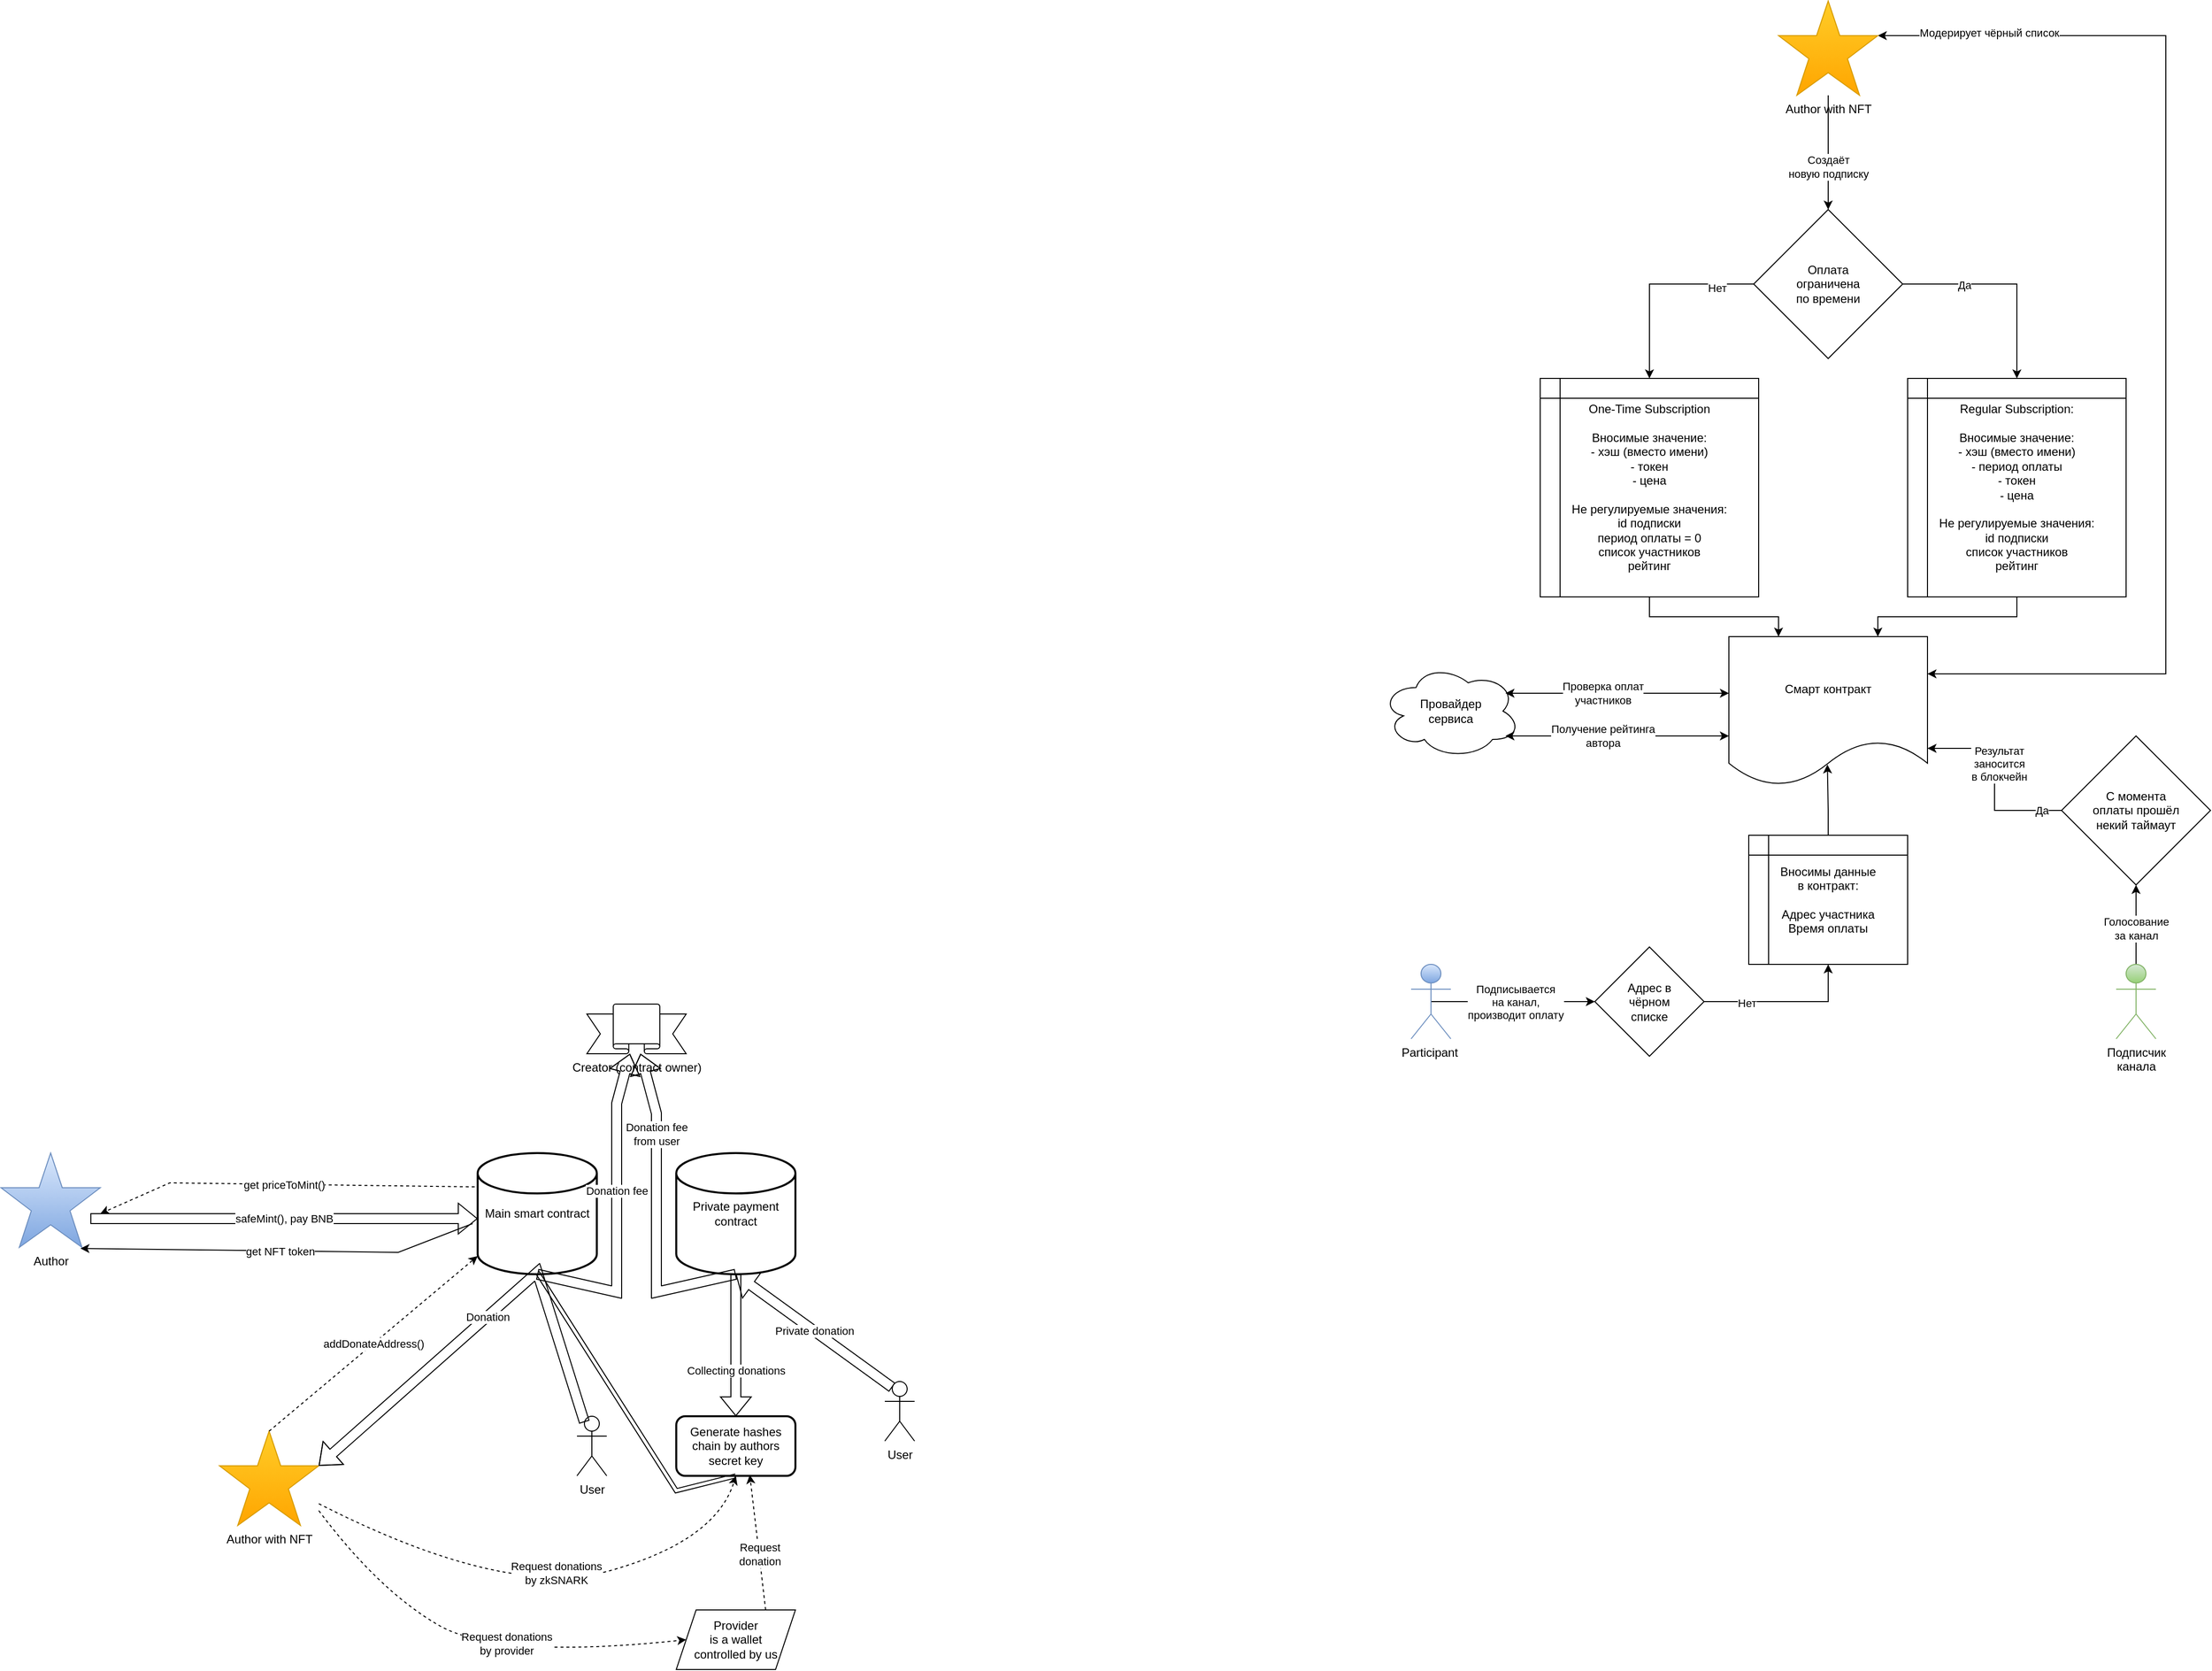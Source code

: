 <mxfile version="21.1.8" type="device">
  <diagram id="C5RBs43oDa-KdzZeNtuy" name="Page-1">
    <mxGraphModel dx="2049" dy="2260" grid="1" gridSize="10" guides="1" tooltips="1" connect="1" arrows="1" fold="1" page="1" pageScale="1" pageWidth="827" pageHeight="1169" math="0" shadow="0">
      <root>
        <mxCell id="WIyWlLk6GJQsqaUBKTNV-0" />
        <mxCell id="WIyWlLk6GJQsqaUBKTNV-1" parent="WIyWlLk6GJQsqaUBKTNV-0" />
        <mxCell id="xz_jrUkNwj7nFp_zfLoB-0" value="Author" style="verticalLabelPosition=bottom;verticalAlign=top;html=1;shape=mxgraph.basic.star;fillColor=#dae8fc;strokeColor=#6c8ebf;gradientColor=#7ea6e0;" parent="WIyWlLk6GJQsqaUBKTNV-1" vertex="1">
          <mxGeometry x="90" y="80" width="100" height="95" as="geometry" />
        </mxCell>
        <mxCell id="xz_jrUkNwj7nFp_zfLoB-6" value="Main smart contract" style="strokeWidth=2;html=1;shape=mxgraph.flowchart.database;whiteSpace=wrap;" parent="WIyWlLk6GJQsqaUBKTNV-1" vertex="1">
          <mxGeometry x="570" y="80" width="120" height="122" as="geometry" />
        </mxCell>
        <mxCell id="xz_jrUkNwj7nFp_zfLoB-13" value="" style="endArrow=classic;html=1;rounded=0;exitX=-0.025;exitY=0.279;exitDx=0;exitDy=0;exitPerimeter=0;dashed=1;" parent="WIyWlLk6GJQsqaUBKTNV-1" source="xz_jrUkNwj7nFp_zfLoB-6" edge="1">
          <mxGeometry relative="1" as="geometry">
            <mxPoint x="350" y="30" as="sourcePoint" />
            <mxPoint x="190" y="141" as="targetPoint" />
            <Array as="points">
              <mxPoint x="260" y="110" />
            </Array>
          </mxGeometry>
        </mxCell>
        <mxCell id="xz_jrUkNwj7nFp_zfLoB-14" value="get&amp;nbsp;priceToMint()" style="edgeLabel;resizable=0;html=1;align=center;verticalAlign=middle;" parent="xz_jrUkNwj7nFp_zfLoB-13" connectable="0" vertex="1">
          <mxGeometry relative="1" as="geometry" />
        </mxCell>
        <mxCell id="xz_jrUkNwj7nFp_zfLoB-15" value="" style="endArrow=classic;html=1;rounded=0;shape=flexArrow;" parent="WIyWlLk6GJQsqaUBKTNV-1" edge="1">
          <mxGeometry relative="1" as="geometry">
            <mxPoint x="180" y="146" as="sourcePoint" />
            <mxPoint x="570" y="146" as="targetPoint" />
          </mxGeometry>
        </mxCell>
        <mxCell id="xz_jrUkNwj7nFp_zfLoB-16" value="safeMint(), pay BNB" style="edgeLabel;resizable=0;html=1;align=center;verticalAlign=middle;" parent="xz_jrUkNwj7nFp_zfLoB-15" connectable="0" vertex="1">
          <mxGeometry relative="1" as="geometry" />
        </mxCell>
        <mxCell id="xz_jrUkNwj7nFp_zfLoB-17" value="" style="endArrow=classic;html=1;rounded=0;entryX=1;entryY=0.367;entryDx=0;entryDy=0;entryPerimeter=0;exitX=-0.042;exitY=0.582;exitDx=0;exitDy=0;exitPerimeter=0;" parent="WIyWlLk6GJQsqaUBKTNV-1" source="xz_jrUkNwj7nFp_zfLoB-6" edge="1">
          <mxGeometry relative="1" as="geometry">
            <mxPoint x="567" y="175" as="sourcePoint" />
            <mxPoint x="170" y="176" as="targetPoint" />
            <Array as="points">
              <mxPoint x="490" y="180" />
            </Array>
          </mxGeometry>
        </mxCell>
        <mxCell id="xz_jrUkNwj7nFp_zfLoB-18" value="get NFT token" style="edgeLabel;resizable=0;html=1;align=center;verticalAlign=middle;" parent="xz_jrUkNwj7nFp_zfLoB-17" connectable="0" vertex="1">
          <mxGeometry relative="1" as="geometry" />
        </mxCell>
        <mxCell id="xz_jrUkNwj7nFp_zfLoB-19" value="Author with NFT" style="verticalLabelPosition=bottom;verticalAlign=top;html=1;shape=mxgraph.basic.star;fillColor=#ffcd28;strokeColor=#d79b00;gradientColor=#ffa500;" parent="WIyWlLk6GJQsqaUBKTNV-1" vertex="1">
          <mxGeometry x="310" y="360" width="100" height="95" as="geometry" />
        </mxCell>
        <mxCell id="xz_jrUkNwj7nFp_zfLoB-21" value="" style="endArrow=classic;html=1;rounded=0;exitX=0.5;exitY=0;exitDx=0;exitDy=0;exitPerimeter=0;entryX=0;entryY=0.85;entryDx=0;entryDy=0;entryPerimeter=0;dashed=1;" parent="WIyWlLk6GJQsqaUBKTNV-1" source="xz_jrUkNwj7nFp_zfLoB-19" target="xz_jrUkNwj7nFp_zfLoB-6" edge="1">
          <mxGeometry relative="1" as="geometry">
            <mxPoint x="190" y="340" as="sourcePoint" />
            <mxPoint x="460" y="350" as="targetPoint" />
          </mxGeometry>
        </mxCell>
        <mxCell id="xz_jrUkNwj7nFp_zfLoB-22" value="addDonateAddress()" style="edgeLabel;resizable=0;html=1;align=center;verticalAlign=middle;" parent="xz_jrUkNwj7nFp_zfLoB-21" connectable="0" vertex="1">
          <mxGeometry relative="1" as="geometry" />
        </mxCell>
        <mxCell id="xz_jrUkNwj7nFp_zfLoB-23" value="User" style="shape=umlActor;verticalLabelPosition=bottom;verticalAlign=top;html=1;outlineConnect=0;" parent="WIyWlLk6GJQsqaUBKTNV-1" vertex="1">
          <mxGeometry x="670" y="345" width="30" height="60" as="geometry" />
        </mxCell>
        <mxCell id="xz_jrUkNwj7nFp_zfLoB-24" value="Creator (contract owner)" style="verticalLabelPosition=bottom;verticalAlign=top;html=1;shape=mxgraph.basic.banner" parent="WIyWlLk6GJQsqaUBKTNV-1" vertex="1">
          <mxGeometry x="680" y="-70" width="100" height="50" as="geometry" />
        </mxCell>
        <mxCell id="xz_jrUkNwj7nFp_zfLoB-26" value="" style="endArrow=classic;html=1;rounded=0;exitX=0.25;exitY=0.1;exitDx=0;exitDy=0;exitPerimeter=0;entryX=1;entryY=0.367;entryDx=0;entryDy=0;entryPerimeter=0;shape=flexArrow;" parent="WIyWlLk6GJQsqaUBKTNV-1" source="xz_jrUkNwj7nFp_zfLoB-23" target="xz_jrUkNwj7nFp_zfLoB-19" edge="1">
          <mxGeometry relative="1" as="geometry">
            <mxPoint x="340" y="390" as="sourcePoint" />
            <mxPoint x="430" y="430" as="targetPoint" />
            <Array as="points">
              <mxPoint x="630" y="200" />
            </Array>
          </mxGeometry>
        </mxCell>
        <mxCell id="xz_jrUkNwj7nFp_zfLoB-27" value="Donation" style="edgeLabel;resizable=0;html=1;align=center;verticalAlign=middle;" parent="xz_jrUkNwj7nFp_zfLoB-26" connectable="0" vertex="1">
          <mxGeometry relative="1" as="geometry" />
        </mxCell>
        <mxCell id="xz_jrUkNwj7nFp_zfLoB-29" value="" style="endArrow=classic;html=1;rounded=0;exitX=0.5;exitY=1;exitDx=0;exitDy=0;exitPerimeter=0;shape=flexArrow;" parent="WIyWlLk6GJQsqaUBKTNV-1" source="xz_jrUkNwj7nFp_zfLoB-6" target="xz_jrUkNwj7nFp_zfLoB-24" edge="1">
          <mxGeometry width="50" height="50" relative="1" as="geometry">
            <mxPoint x="700" y="310" as="sourcePoint" />
            <mxPoint x="750" y="260" as="targetPoint" />
            <Array as="points">
              <mxPoint x="710" y="220" />
              <mxPoint x="710" y="30" />
            </Array>
          </mxGeometry>
        </mxCell>
        <mxCell id="xz_jrUkNwj7nFp_zfLoB-30" value="Donation fee" style="edgeLabel;html=1;align=center;verticalAlign=middle;resizable=0;points=[];" parent="xz_jrUkNwj7nFp_zfLoB-29" vertex="1" connectable="0">
          <mxGeometry x="0.14" relative="1" as="geometry">
            <mxPoint as="offset" />
          </mxGeometry>
        </mxCell>
        <mxCell id="xz_jrUkNwj7nFp_zfLoB-38" value="" style="edgeStyle=orthogonalEdgeStyle;rounded=0;orthogonalLoop=1;jettySize=auto;html=1;shape=flexArrow;" parent="WIyWlLk6GJQsqaUBKTNV-1" source="xz_jrUkNwj7nFp_zfLoB-31" target="xz_jrUkNwj7nFp_zfLoB-37" edge="1">
          <mxGeometry relative="1" as="geometry" />
        </mxCell>
        <mxCell id="xz_jrUkNwj7nFp_zfLoB-40" value="Collecting donations" style="edgeLabel;html=1;align=center;verticalAlign=middle;resizable=0;points=[];" parent="xz_jrUkNwj7nFp_zfLoB-38" vertex="1" connectable="0">
          <mxGeometry x="0.171" y="1" relative="1" as="geometry">
            <mxPoint x="-1" y="13" as="offset" />
          </mxGeometry>
        </mxCell>
        <mxCell id="xz_jrUkNwj7nFp_zfLoB-31" value="Private payment contract" style="strokeWidth=2;html=1;shape=mxgraph.flowchart.database;whiteSpace=wrap;" parent="WIyWlLk6GJQsqaUBKTNV-1" vertex="1">
          <mxGeometry x="770" y="80" width="120" height="122" as="geometry" />
        </mxCell>
        <mxCell id="xz_jrUkNwj7nFp_zfLoB-32" value="" style="endArrow=classic;html=1;rounded=0;entryX=0.5;entryY=1;entryDx=0;entryDy=0;entryPerimeter=0;exitX=0.25;exitY=0.1;exitDx=0;exitDy=0;exitPerimeter=0;shape=flexArrow;" parent="WIyWlLk6GJQsqaUBKTNV-1" source="xz_jrUkNwj7nFp_zfLoB-39" target="xz_jrUkNwj7nFp_zfLoB-31" edge="1">
          <mxGeometry relative="1" as="geometry">
            <mxPoint x="980" y="360" as="sourcePoint" />
            <mxPoint x="890" y="330" as="targetPoint" />
          </mxGeometry>
        </mxCell>
        <mxCell id="xz_jrUkNwj7nFp_zfLoB-33" value="Private donation" style="edgeLabel;resizable=0;html=1;align=center;verticalAlign=middle;" parent="xz_jrUkNwj7nFp_zfLoB-32" connectable="0" vertex="1">
          <mxGeometry relative="1" as="geometry" />
        </mxCell>
        <mxCell id="xz_jrUkNwj7nFp_zfLoB-37" value="Generate hashes chain by authors secret key" style="rounded=1;whiteSpace=wrap;html=1;strokeWidth=2;" parent="WIyWlLk6GJQsqaUBKTNV-1" vertex="1">
          <mxGeometry x="770" y="345" width="120" height="60" as="geometry" />
        </mxCell>
        <mxCell id="xz_jrUkNwj7nFp_zfLoB-39" value="User" style="shape=umlActor;verticalLabelPosition=bottom;verticalAlign=top;html=1;outlineConnect=0;" parent="WIyWlLk6GJQsqaUBKTNV-1" vertex="1">
          <mxGeometry x="980" y="310" width="30" height="60" as="geometry" />
        </mxCell>
        <mxCell id="xz_jrUkNwj7nFp_zfLoB-41" value="" style="endArrow=classic;html=1;rounded=0;exitX=0.5;exitY=1;exitDx=0;exitDy=0;exitPerimeter=0;shape=flexArrow;" parent="WIyWlLk6GJQsqaUBKTNV-1" source="xz_jrUkNwj7nFp_zfLoB-31" edge="1">
          <mxGeometry width="50" height="50" relative="1" as="geometry">
            <mxPoint x="640" y="212" as="sourcePoint" />
            <mxPoint x="734" y="-20" as="targetPoint" />
            <Array as="points">
              <mxPoint x="750" y="220" />
              <mxPoint x="750" y="40" />
            </Array>
          </mxGeometry>
        </mxCell>
        <mxCell id="xz_jrUkNwj7nFp_zfLoB-42" value="Donation fee&lt;br&gt;from user" style="edgeLabel;html=1;align=center;verticalAlign=middle;resizable=0;points=[];" parent="xz_jrUkNwj7nFp_zfLoB-41" vertex="1" connectable="0">
          <mxGeometry x="0.14" relative="1" as="geometry">
            <mxPoint y="-57" as="offset" />
          </mxGeometry>
        </mxCell>
        <mxCell id="xz_jrUkNwj7nFp_zfLoB-43" value="" style="curved=1;endArrow=classic;html=1;rounded=0;entryX=0.5;entryY=1;entryDx=0;entryDy=0;fillColor=#f8cecc;gradientColor=#ea6b66;strokeColor=#000000;shadow=0;dashed=1;" parent="WIyWlLk6GJQsqaUBKTNV-1" source="xz_jrUkNwj7nFp_zfLoB-19" target="xz_jrUkNwj7nFp_zfLoB-37" edge="1">
          <mxGeometry width="50" height="50" relative="1" as="geometry">
            <mxPoint x="540" y="560" as="sourcePoint" />
            <mxPoint x="590" y="510" as="targetPoint" />
            <Array as="points">
              <mxPoint x="600" y="530" />
              <mxPoint x="810" y="470" />
            </Array>
          </mxGeometry>
        </mxCell>
        <mxCell id="xz_jrUkNwj7nFp_zfLoB-44" value="Request donations&lt;br&gt;by zkSNARK" style="edgeLabel;html=1;align=center;verticalAlign=middle;resizable=0;points=[];" parent="xz_jrUkNwj7nFp_zfLoB-43" vertex="1" connectable="0">
          <mxGeometry x="0.074" y="14" relative="1" as="geometry">
            <mxPoint y="1" as="offset" />
          </mxGeometry>
        </mxCell>
        <mxCell id="xz_jrUkNwj7nFp_zfLoB-45" value="" style="endArrow=classic;html=1;rounded=0;exitX=0.5;exitY=1;exitDx=0;exitDy=0;shape=link;" parent="WIyWlLk6GJQsqaUBKTNV-1" source="xz_jrUkNwj7nFp_zfLoB-37" edge="1">
          <mxGeometry width="50" height="50" relative="1" as="geometry">
            <mxPoint x="680" y="290" as="sourcePoint" />
            <mxPoint x="630" y="200" as="targetPoint" />
            <Array as="points">
              <mxPoint x="770" y="420" />
            </Array>
          </mxGeometry>
        </mxCell>
        <mxCell id="xz_jrUkNwj7nFp_zfLoB-46" value="Provider&lt;br&gt;is a wallet&lt;br&gt;controlled by us" style="shape=parallelogram;perimeter=parallelogramPerimeter;whiteSpace=wrap;html=1;fixedSize=1;" parent="WIyWlLk6GJQsqaUBKTNV-1" vertex="1">
          <mxGeometry x="770" y="540" width="120" height="60" as="geometry" />
        </mxCell>
        <mxCell id="xz_jrUkNwj7nFp_zfLoB-47" value="" style="curved=1;endArrow=classic;html=1;rounded=0;entryX=0;entryY=0.5;entryDx=0;entryDy=0;dashed=1;" parent="WIyWlLk6GJQsqaUBKTNV-1" target="xz_jrUkNwj7nFp_zfLoB-46" edge="1">
          <mxGeometry width="50" height="50" relative="1" as="geometry">
            <mxPoint x="410" y="440" as="sourcePoint" />
            <mxPoint x="560" y="600" as="targetPoint" />
            <Array as="points">
              <mxPoint x="470" y="520" />
              <mxPoint x="590" y="590" />
            </Array>
          </mxGeometry>
        </mxCell>
        <mxCell id="xz_jrUkNwj7nFp_zfLoB-48" value="Request donations&lt;br style=&quot;border-color: var(--border-color);&quot;&gt;by&amp;nbsp;provider" style="edgeLabel;html=1;align=center;verticalAlign=middle;resizable=0;points=[];" parent="xz_jrUkNwj7nFp_zfLoB-47" vertex="1" connectable="0">
          <mxGeometry x="0.161" y="15" relative="1" as="geometry">
            <mxPoint as="offset" />
          </mxGeometry>
        </mxCell>
        <mxCell id="xz_jrUkNwj7nFp_zfLoB-49" value="" style="endArrow=classic;html=1;rounded=0;exitX=0.75;exitY=0;exitDx=0;exitDy=0;entryX=0.617;entryY=0.983;entryDx=0;entryDy=0;entryPerimeter=0;dashed=1;" parent="WIyWlLk6GJQsqaUBKTNV-1" source="xz_jrUkNwj7nFp_zfLoB-46" target="xz_jrUkNwj7nFp_zfLoB-37" edge="1">
          <mxGeometry width="50" height="50" relative="1" as="geometry">
            <mxPoint x="630" y="720" as="sourcePoint" />
            <mxPoint x="830" y="410" as="targetPoint" />
          </mxGeometry>
        </mxCell>
        <mxCell id="xz_jrUkNwj7nFp_zfLoB-50" value="Request&lt;br&gt;donation" style="edgeLabel;html=1;align=center;verticalAlign=middle;resizable=0;points=[];" parent="xz_jrUkNwj7nFp_zfLoB-49" vertex="1" connectable="0">
          <mxGeometry x="-0.167" y="1" relative="1" as="geometry">
            <mxPoint x="1" as="offset" />
          </mxGeometry>
        </mxCell>
        <mxCell id="WPJfF_0o5p36wVQKlJD5-43" style="edgeStyle=orthogonalEdgeStyle;rounded=0;orthogonalLoop=1;jettySize=auto;html=1;exitX=1;exitY=0.367;exitDx=0;exitDy=0;exitPerimeter=0;entryX=1;entryY=0.25;entryDx=0;entryDy=0;startArrow=classic;startFill=1;" edge="1" parent="WIyWlLk6GJQsqaUBKTNV-1" source="WPJfF_0o5p36wVQKlJD5-0" target="WPJfF_0o5p36wVQKlJD5-14">
          <mxGeometry relative="1" as="geometry">
            <Array as="points">
              <mxPoint x="2270" y="-1045" />
              <mxPoint x="2270" y="-402" />
            </Array>
          </mxGeometry>
        </mxCell>
        <mxCell id="WPJfF_0o5p36wVQKlJD5-44" value="Модерирует чёрный список" style="edgeLabel;html=1;align=center;verticalAlign=middle;resizable=0;points=[];" vertex="1" connectable="0" parent="WPJfF_0o5p36wVQKlJD5-43">
          <mxGeometry x="-0.81" y="3" relative="1" as="geometry">
            <mxPoint as="offset" />
          </mxGeometry>
        </mxCell>
        <mxCell id="WPJfF_0o5p36wVQKlJD5-0" value="Author with NFT" style="verticalLabelPosition=bottom;verticalAlign=top;html=1;shape=mxgraph.basic.star;fillColor=#ffcd28;strokeColor=#d79b00;gradientColor=#ffa500;" vertex="1" parent="WIyWlLk6GJQsqaUBKTNV-1">
          <mxGeometry x="1880" y="-1080" width="100" height="95" as="geometry" />
        </mxCell>
        <mxCell id="WPJfF_0o5p36wVQKlJD5-1" value="" style="endArrow=classic;html=1;rounded=0;entryX=0.5;entryY=0;entryDx=0;entryDy=0;" edge="1" parent="WIyWlLk6GJQsqaUBKTNV-1" source="WPJfF_0o5p36wVQKlJD5-0" target="WPJfF_0o5p36wVQKlJD5-3">
          <mxGeometry width="50" height="50" relative="1" as="geometry">
            <mxPoint x="1673" y="-683" as="sourcePoint" />
            <mxPoint x="1793" y="-683" as="targetPoint" />
          </mxGeometry>
        </mxCell>
        <mxCell id="WPJfF_0o5p36wVQKlJD5-2" value="Создаёт&lt;br&gt;новую подписку" style="edgeLabel;html=1;align=center;verticalAlign=middle;resizable=0;points=[];" vertex="1" connectable="0" parent="WPJfF_0o5p36wVQKlJD5-1">
          <mxGeometry x="0.25" y="1" relative="1" as="geometry">
            <mxPoint x="-1" as="offset" />
          </mxGeometry>
        </mxCell>
        <mxCell id="WPJfF_0o5p36wVQKlJD5-3" value="Оплата &lt;br&gt;ограничена &lt;br&gt;по времени" style="rhombus;whiteSpace=wrap;html=1;" vertex="1" parent="WIyWlLk6GJQsqaUBKTNV-1">
          <mxGeometry x="1855" y="-870" width="150" height="150" as="geometry" />
        </mxCell>
        <mxCell id="WPJfF_0o5p36wVQKlJD5-4" value="" style="endArrow=classic;html=1;rounded=0;exitX=1;exitY=0.5;exitDx=0;exitDy=0;entryX=0.5;entryY=0;entryDx=0;entryDy=0;" edge="1" parent="WIyWlLk6GJQsqaUBKTNV-1" source="WPJfF_0o5p36wVQKlJD5-3" target="WPJfF_0o5p36wVQKlJD5-5">
          <mxGeometry width="50" height="50" relative="1" as="geometry">
            <mxPoint x="2040" y="-780" as="sourcePoint" />
            <mxPoint x="2120" y="-660" as="targetPoint" />
            <Array as="points">
              <mxPoint x="2120" y="-795" />
            </Array>
          </mxGeometry>
        </mxCell>
        <mxCell id="WPJfF_0o5p36wVQKlJD5-7" value="Да" style="edgeLabel;html=1;align=center;verticalAlign=middle;resizable=0;points=[];" vertex="1" connectable="0" parent="WPJfF_0o5p36wVQKlJD5-4">
          <mxGeometry x="-0.409" y="-1" relative="1" as="geometry">
            <mxPoint as="offset" />
          </mxGeometry>
        </mxCell>
        <mxCell id="WPJfF_0o5p36wVQKlJD5-15" style="edgeStyle=orthogonalEdgeStyle;rounded=0;orthogonalLoop=1;jettySize=auto;html=1;exitX=0.5;exitY=1;exitDx=0;exitDy=0;entryX=0.75;entryY=0;entryDx=0;entryDy=0;" edge="1" parent="WIyWlLk6GJQsqaUBKTNV-1" source="WPJfF_0o5p36wVQKlJD5-5" target="WPJfF_0o5p36wVQKlJD5-14">
          <mxGeometry relative="1" as="geometry" />
        </mxCell>
        <mxCell id="WPJfF_0o5p36wVQKlJD5-5" value="Regular Subscription:&lt;br&gt;&lt;br&gt;Вносимые значение:&lt;br&gt;- хэш (вместо имени)&lt;br&gt;- период оплаты&lt;br&gt;- токен&lt;br&gt;- цена&lt;br&gt;&lt;br&gt;Не регулируемые значения:&lt;br style=&quot;border-color: var(--border-color);&quot;&gt;id подписки&lt;br&gt;список участников&lt;br style=&quot;border-color: var(--border-color);&quot;&gt;рейтинг" style="shape=internalStorage;whiteSpace=wrap;html=1;backgroundOutline=1;" vertex="1" parent="WIyWlLk6GJQsqaUBKTNV-1">
          <mxGeometry x="2010" y="-700" width="220" height="220" as="geometry" />
        </mxCell>
        <mxCell id="WPJfF_0o5p36wVQKlJD5-16" style="edgeStyle=orthogonalEdgeStyle;rounded=0;orthogonalLoop=1;jettySize=auto;html=1;exitX=0.5;exitY=1;exitDx=0;exitDy=0;entryX=0.25;entryY=0;entryDx=0;entryDy=0;" edge="1" parent="WIyWlLk6GJQsqaUBKTNV-1" source="WPJfF_0o5p36wVQKlJD5-8" target="WPJfF_0o5p36wVQKlJD5-14">
          <mxGeometry relative="1" as="geometry" />
        </mxCell>
        <mxCell id="WPJfF_0o5p36wVQKlJD5-8" value="One-Time Subscription&lt;br&gt;&lt;br&gt;Вносимые значение:&lt;br&gt;- хэш (вместо имени)&lt;br&gt;- токен&lt;br&gt;- цена&lt;br&gt;&lt;br&gt;Не регулируемые значения:&lt;br&gt;id подписки&lt;br&gt;период оплаты = 0&lt;br&gt;список участников&lt;br&gt;рейтинг" style="shape=internalStorage;whiteSpace=wrap;html=1;backgroundOutline=1;" vertex="1" parent="WIyWlLk6GJQsqaUBKTNV-1">
          <mxGeometry x="1640" y="-700" width="220" height="220" as="geometry" />
        </mxCell>
        <mxCell id="WPJfF_0o5p36wVQKlJD5-9" value="" style="endArrow=classic;html=1;rounded=0;exitX=0;exitY=0.5;exitDx=0;exitDy=0;entryX=0.5;entryY=0;entryDx=0;entryDy=0;" edge="1" parent="WIyWlLk6GJQsqaUBKTNV-1" source="WPJfF_0o5p36wVQKlJD5-3" target="WPJfF_0o5p36wVQKlJD5-8">
          <mxGeometry width="50" height="50" relative="1" as="geometry">
            <mxPoint x="1670" y="-770" as="sourcePoint" />
            <mxPoint x="1720" y="-820" as="targetPoint" />
            <Array as="points">
              <mxPoint x="1750" y="-795" />
            </Array>
          </mxGeometry>
        </mxCell>
        <mxCell id="WPJfF_0o5p36wVQKlJD5-10" value="Нет" style="edgeLabel;html=1;align=center;verticalAlign=middle;resizable=0;points=[];" vertex="1" connectable="0" parent="WPJfF_0o5p36wVQKlJD5-9">
          <mxGeometry x="-0.628" y="4" relative="1" as="geometry">
            <mxPoint as="offset" />
          </mxGeometry>
        </mxCell>
        <mxCell id="WPJfF_0o5p36wVQKlJD5-17" style="edgeStyle=orthogonalEdgeStyle;rounded=0;orthogonalLoop=1;jettySize=auto;html=1;exitX=0.5;exitY=0.5;exitDx=0;exitDy=0;exitPerimeter=0;entryX=0;entryY=0.5;entryDx=0;entryDy=0;" edge="1" parent="WIyWlLk6GJQsqaUBKTNV-1" source="WPJfF_0o5p36wVQKlJD5-12" target="WPJfF_0o5p36wVQKlJD5-40">
          <mxGeometry relative="1" as="geometry" />
        </mxCell>
        <mxCell id="WPJfF_0o5p36wVQKlJD5-18" value="Подписывается&lt;br&gt;на канал,&lt;br&gt;производит оплату" style="edgeLabel;html=1;align=center;verticalAlign=middle;resizable=0;points=[];" vertex="1" connectable="0" parent="WPJfF_0o5p36wVQKlJD5-17">
          <mxGeometry x="-0.594" relative="1" as="geometry">
            <mxPoint x="51" as="offset" />
          </mxGeometry>
        </mxCell>
        <mxCell id="WPJfF_0o5p36wVQKlJD5-12" value="Participant&amp;nbsp;" style="shape=umlActor;verticalLabelPosition=bottom;verticalAlign=top;html=1;outlineConnect=0;fillColor=#dae8fc;strokeColor=#6c8ebf;gradientColor=#7ea6e0;" vertex="1" parent="WIyWlLk6GJQsqaUBKTNV-1">
          <mxGeometry x="1510" y="-110" width="40" height="75" as="geometry" />
        </mxCell>
        <mxCell id="WPJfF_0o5p36wVQKlJD5-14" value="Смарт контракт" style="shape=document;whiteSpace=wrap;html=1;boundedLbl=1;" vertex="1" parent="WIyWlLk6GJQsqaUBKTNV-1">
          <mxGeometry x="1830" y="-440" width="200" height="150" as="geometry" />
        </mxCell>
        <mxCell id="WPJfF_0o5p36wVQKlJD5-21" style="edgeStyle=orthogonalEdgeStyle;rounded=0;orthogonalLoop=1;jettySize=auto;html=1;exitX=0.5;exitY=0;exitDx=0;exitDy=0;entryX=0.496;entryY=0.858;entryDx=0;entryDy=0;entryPerimeter=0;" edge="1" parent="WIyWlLk6GJQsqaUBKTNV-1" source="WPJfF_0o5p36wVQKlJD5-20" target="WPJfF_0o5p36wVQKlJD5-14">
          <mxGeometry relative="1" as="geometry" />
        </mxCell>
        <mxCell id="WPJfF_0o5p36wVQKlJD5-20" value="Вносимы данные&lt;br&gt;в контракт:&lt;br&gt;&lt;br&gt;Адрес участника&lt;br&gt;Время оплаты&lt;br&gt;" style="shape=internalStorage;whiteSpace=wrap;html=1;backgroundOutline=1;" vertex="1" parent="WIyWlLk6GJQsqaUBKTNV-1">
          <mxGeometry x="1850" y="-240" width="160" height="130" as="geometry" />
        </mxCell>
        <mxCell id="WPJfF_0o5p36wVQKlJD5-25" value="Провайдер&lt;br&gt;сервиса" style="ellipse;shape=cloud;whiteSpace=wrap;html=1;" vertex="1" parent="WIyWlLk6GJQsqaUBKTNV-1">
          <mxGeometry x="1480" y="-412.5" width="140" height="95" as="geometry" />
        </mxCell>
        <mxCell id="WPJfF_0o5p36wVQKlJD5-26" value="" style="endArrow=classic;startArrow=classic;html=1;rounded=0;entryX=0;entryY=0.5;entryDx=0;entryDy=0;exitX=0.875;exitY=0.5;exitDx=0;exitDy=0;exitPerimeter=0;" edge="1" parent="WIyWlLk6GJQsqaUBKTNV-1">
          <mxGeometry width="50" height="50" relative="1" as="geometry">
            <mxPoint x="1605" y="-383" as="sourcePoint" />
            <mxPoint x="1830" y="-383" as="targetPoint" />
          </mxGeometry>
        </mxCell>
        <mxCell id="WPJfF_0o5p36wVQKlJD5-27" value="Проверка оплат&lt;br&gt;участников" style="edgeLabel;html=1;align=center;verticalAlign=middle;resizable=0;points=[];" vertex="1" connectable="0" parent="WPJfF_0o5p36wVQKlJD5-26">
          <mxGeometry x="-0.133" relative="1" as="geometry">
            <mxPoint as="offset" />
          </mxGeometry>
        </mxCell>
        <mxCell id="WPJfF_0o5p36wVQKlJD5-32" style="edgeStyle=orthogonalEdgeStyle;rounded=0;orthogonalLoop=1;jettySize=auto;html=1;exitX=0.5;exitY=0.5;exitDx=0;exitDy=0;exitPerimeter=0;entryX=0.5;entryY=1;entryDx=0;entryDy=0;" edge="1" parent="WIyWlLk6GJQsqaUBKTNV-1" source="WPJfF_0o5p36wVQKlJD5-30" target="WPJfF_0o5p36wVQKlJD5-31">
          <mxGeometry relative="1" as="geometry" />
        </mxCell>
        <mxCell id="WPJfF_0o5p36wVQKlJD5-33" value="Голосование&lt;br&gt;за канал" style="edgeLabel;html=1;align=center;verticalAlign=middle;resizable=0;points=[];" vertex="1" connectable="0" parent="WPJfF_0o5p36wVQKlJD5-32">
          <mxGeometry x="0.247" relative="1" as="geometry">
            <mxPoint as="offset" />
          </mxGeometry>
        </mxCell>
        <mxCell id="WPJfF_0o5p36wVQKlJD5-30" value="Подписчик&lt;br&gt;канала" style="shape=umlActor;verticalLabelPosition=bottom;verticalAlign=top;html=1;outlineConnect=0;fillColor=#d5e8d4;strokeColor=#82b366;gradientColor=#97d077;" vertex="1" parent="WIyWlLk6GJQsqaUBKTNV-1">
          <mxGeometry x="2220" y="-110" width="40" height="75" as="geometry" />
        </mxCell>
        <mxCell id="WPJfF_0o5p36wVQKlJD5-34" style="edgeStyle=orthogonalEdgeStyle;rounded=0;orthogonalLoop=1;jettySize=auto;html=1;exitX=0;exitY=0.5;exitDx=0;exitDy=0;entryX=1;entryY=0.75;entryDx=0;entryDy=0;" edge="1" parent="WIyWlLk6GJQsqaUBKTNV-1" source="WPJfF_0o5p36wVQKlJD5-31" target="WPJfF_0o5p36wVQKlJD5-14">
          <mxGeometry relative="1" as="geometry" />
        </mxCell>
        <mxCell id="WPJfF_0o5p36wVQKlJD5-37" value="Да" style="edgeLabel;html=1;align=center;verticalAlign=middle;resizable=0;points=[];" vertex="1" connectable="0" parent="WPJfF_0o5p36wVQKlJD5-34">
          <mxGeometry x="-0.799" relative="1" as="geometry">
            <mxPoint as="offset" />
          </mxGeometry>
        </mxCell>
        <mxCell id="WPJfF_0o5p36wVQKlJD5-38" value="Результат&lt;br&gt;заносится&lt;br&gt;в блокчейн" style="edgeLabel;html=1;align=center;verticalAlign=middle;resizable=0;points=[];" vertex="1" connectable="0" parent="WPJfF_0o5p36wVQKlJD5-34">
          <mxGeometry x="0.167" y="-4" relative="1" as="geometry">
            <mxPoint as="offset" />
          </mxGeometry>
        </mxCell>
        <mxCell id="WPJfF_0o5p36wVQKlJD5-31" value="С момента &lt;br&gt;оплаты прошёл &lt;br&gt;некий таймаут" style="rhombus;whiteSpace=wrap;html=1;" vertex="1" parent="WIyWlLk6GJQsqaUBKTNV-1">
          <mxGeometry x="2165" y="-340" width="150" height="150" as="geometry" />
        </mxCell>
        <mxCell id="WPJfF_0o5p36wVQKlJD5-35" value="" style="endArrow=classic;startArrow=classic;html=1;rounded=0;entryX=0;entryY=0.5;entryDx=0;entryDy=0;exitX=0.875;exitY=0.5;exitDx=0;exitDy=0;exitPerimeter=0;" edge="1" parent="WIyWlLk6GJQsqaUBKTNV-1">
          <mxGeometry width="50" height="50" relative="1" as="geometry">
            <mxPoint x="1605" y="-340" as="sourcePoint" />
            <mxPoint x="1830" y="-340" as="targetPoint" />
          </mxGeometry>
        </mxCell>
        <mxCell id="WPJfF_0o5p36wVQKlJD5-36" value="Получение рейтинга&lt;br&gt;автора" style="edgeLabel;html=1;align=center;verticalAlign=middle;resizable=0;points=[];" vertex="1" connectable="0" parent="WPJfF_0o5p36wVQKlJD5-35">
          <mxGeometry x="-0.133" relative="1" as="geometry">
            <mxPoint as="offset" />
          </mxGeometry>
        </mxCell>
        <mxCell id="WPJfF_0o5p36wVQKlJD5-41" style="edgeStyle=orthogonalEdgeStyle;rounded=0;orthogonalLoop=1;jettySize=auto;html=1;exitX=1;exitY=0.5;exitDx=0;exitDy=0;entryX=0.5;entryY=1;entryDx=0;entryDy=0;" edge="1" parent="WIyWlLk6GJQsqaUBKTNV-1" source="WPJfF_0o5p36wVQKlJD5-40" target="WPJfF_0o5p36wVQKlJD5-20">
          <mxGeometry relative="1" as="geometry" />
        </mxCell>
        <mxCell id="WPJfF_0o5p36wVQKlJD5-42" value="Нет" style="edgeLabel;html=1;align=center;verticalAlign=middle;resizable=0;points=[];" vertex="1" connectable="0" parent="WPJfF_0o5p36wVQKlJD5-41">
          <mxGeometry x="-0.47" y="-1" relative="1" as="geometry">
            <mxPoint as="offset" />
          </mxGeometry>
        </mxCell>
        <mxCell id="WPJfF_0o5p36wVQKlJD5-40" value="Адрес в&lt;br&gt;чёрном&lt;br&gt;списке" style="rhombus;whiteSpace=wrap;html=1;" vertex="1" parent="WIyWlLk6GJQsqaUBKTNV-1">
          <mxGeometry x="1695" y="-127.5" width="110" height="110" as="geometry" />
        </mxCell>
      </root>
    </mxGraphModel>
  </diagram>
</mxfile>
